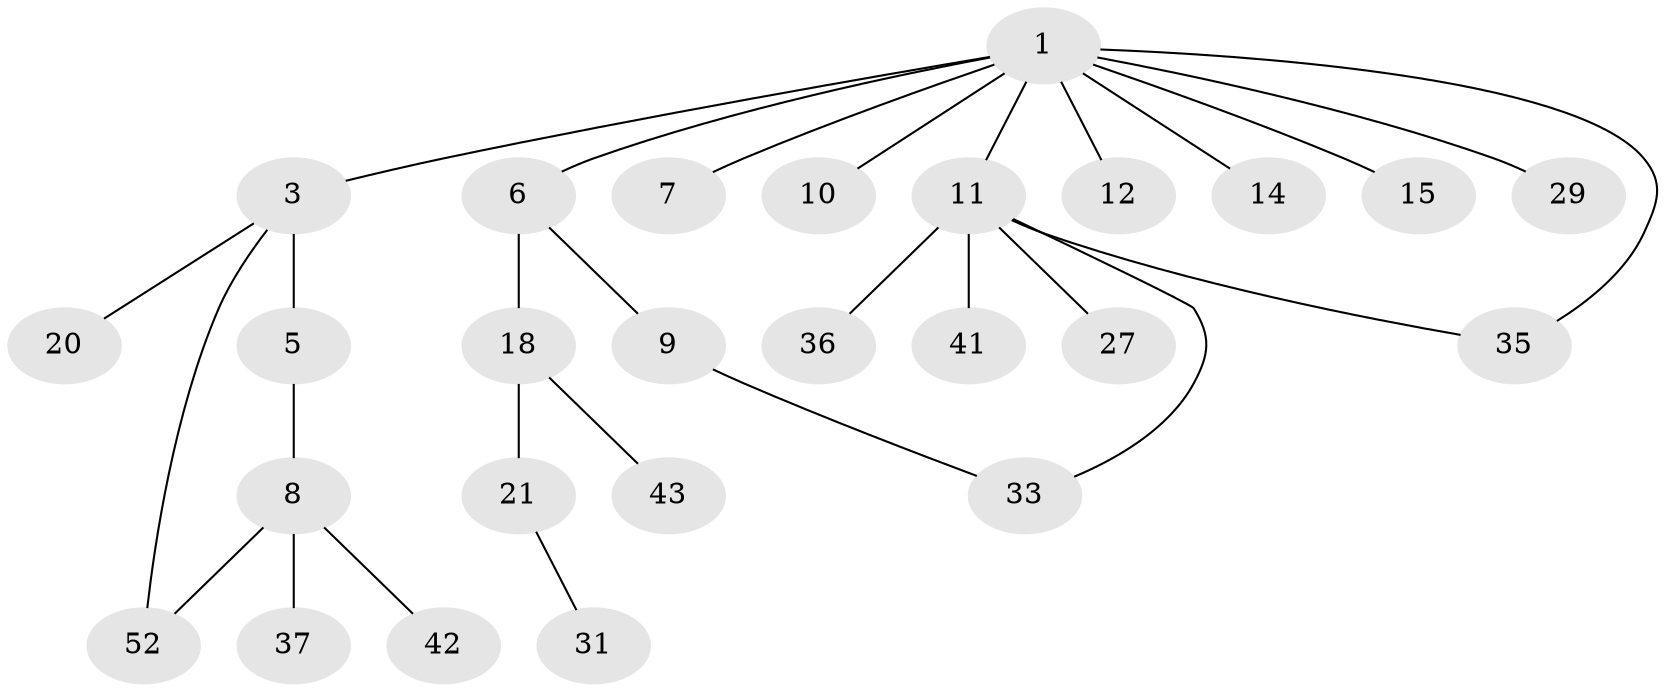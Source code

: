 // original degree distribution, {4: 0.07547169811320754, 8: 0.018867924528301886, 2: 0.18867924528301888, 5: 0.05660377358490566, 3: 0.16981132075471697, 1: 0.49056603773584906}
// Generated by graph-tools (version 1.1) at 2025/13/03/09/25 04:13:25]
// undirected, 26 vertices, 28 edges
graph export_dot {
graph [start="1"]
  node [color=gray90,style=filled];
  1 [super="+2"];
  3 [super="+4"];
  5 [super="+22+13"];
  6;
  7;
  8;
  9 [super="+38"];
  10 [super="+51+34+19"];
  11 [super="+28+45+26+16"];
  12;
  14 [super="+39"];
  15 [super="+49+32+24"];
  18;
  20;
  21;
  27;
  29;
  31;
  33;
  35;
  36 [super="+53+46"];
  37;
  41 [super="+47"];
  42;
  43;
  52;
  1 -- 10;
  1 -- 11;
  1 -- 15;
  1 -- 3;
  1 -- 35;
  1 -- 6;
  1 -- 7;
  1 -- 12;
  1 -- 14;
  1 -- 29;
  3 -- 20;
  3 -- 5 [weight=2];
  3 -- 52;
  5 -- 8;
  6 -- 9;
  6 -- 18;
  8 -- 37;
  8 -- 42;
  8 -- 52;
  9 -- 33;
  11 -- 41;
  11 -- 33;
  11 -- 27;
  11 -- 35;
  11 -- 36;
  18 -- 21;
  18 -- 43;
  21 -- 31;
}
